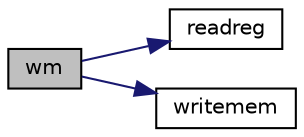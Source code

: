 digraph "wm"
{
  edge [fontname="Helvetica",fontsize="10",labelfontname="Helvetica",labelfontsize="10"];
  node [fontname="Helvetica",fontsize="10",shape=record];
  rankdir="LR";
  Node1 [label="wm",height=0.2,width=0.4,color="black", fillcolor="grey75", style="filled", fontcolor="black"];
  Node1 -> Node2 [color="midnightblue",fontsize="10",style="solid",fontname="Helvetica"];
  Node2 [label="readreg",height=0.2,width=0.4,color="black", fillcolor="white", style="filled",URL="$reg_8c.html#a3e87559130953d5fe08bdc8080821228"];
  Node1 -> Node3 [color="midnightblue",fontsize="10",style="solid",fontname="Helvetica"];
  Node3 [label="writemem",height=0.2,width=0.4,color="black", fillcolor="white", style="filled",URL="$mem_8c.html#a813afdd5a95912fd6a410f1c7d3e9569"];
}
